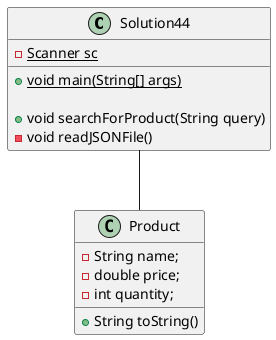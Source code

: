 @startuml
'https://plantuml.com/class-diagram

class Solution44
{
    -{static} Scanner sc

    +{static} void main(String[] args)

    +void searchForProduct(String query)
    -void readJSONFile()
}

class Product
{
    -String name;
    -double price;
    -int quantity;

    +String toString()
}

Solution44 -- Product

@enduml